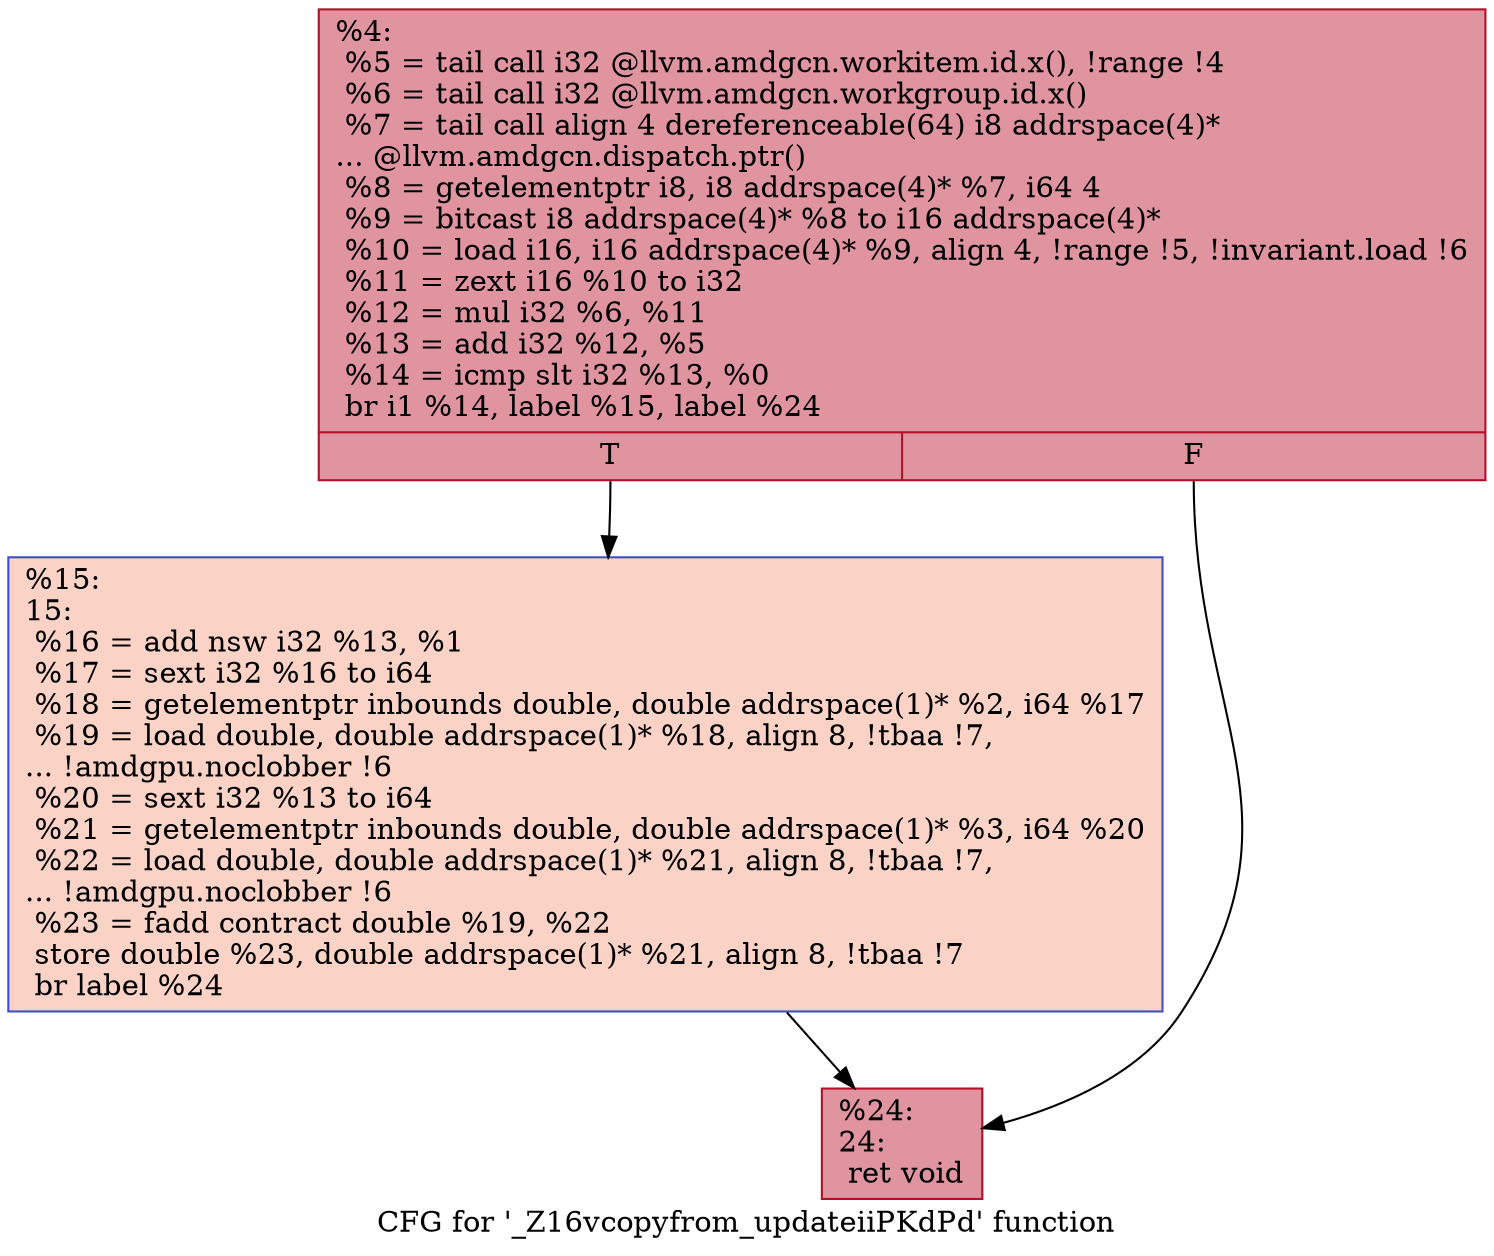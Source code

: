 digraph "CFG for '_Z16vcopyfrom_updateiiPKdPd' function" {
	label="CFG for '_Z16vcopyfrom_updateiiPKdPd' function";

	Node0x48d20f0 [shape=record,color="#b70d28ff", style=filled, fillcolor="#b70d2870",label="{%4:\l  %5 = tail call i32 @llvm.amdgcn.workitem.id.x(), !range !4\l  %6 = tail call i32 @llvm.amdgcn.workgroup.id.x()\l  %7 = tail call align 4 dereferenceable(64) i8 addrspace(4)*\l... @llvm.amdgcn.dispatch.ptr()\l  %8 = getelementptr i8, i8 addrspace(4)* %7, i64 4\l  %9 = bitcast i8 addrspace(4)* %8 to i16 addrspace(4)*\l  %10 = load i16, i16 addrspace(4)* %9, align 4, !range !5, !invariant.load !6\l  %11 = zext i16 %10 to i32\l  %12 = mul i32 %6, %11\l  %13 = add i32 %12, %5\l  %14 = icmp slt i32 %13, %0\l  br i1 %14, label %15, label %24\l|{<s0>T|<s1>F}}"];
	Node0x48d20f0:s0 -> Node0x48d2140;
	Node0x48d20f0:s1 -> Node0x48d4080;
	Node0x48d2140 [shape=record,color="#3d50c3ff", style=filled, fillcolor="#f59c7d70",label="{%15:\l15:                                               \l  %16 = add nsw i32 %13, %1\l  %17 = sext i32 %16 to i64\l  %18 = getelementptr inbounds double, double addrspace(1)* %2, i64 %17\l  %19 = load double, double addrspace(1)* %18, align 8, !tbaa !7,\l... !amdgpu.noclobber !6\l  %20 = sext i32 %13 to i64\l  %21 = getelementptr inbounds double, double addrspace(1)* %3, i64 %20\l  %22 = load double, double addrspace(1)* %21, align 8, !tbaa !7,\l... !amdgpu.noclobber !6\l  %23 = fadd contract double %19, %22\l  store double %23, double addrspace(1)* %21, align 8, !tbaa !7\l  br label %24\l}"];
	Node0x48d2140 -> Node0x48d4080;
	Node0x48d4080 [shape=record,color="#b70d28ff", style=filled, fillcolor="#b70d2870",label="{%24:\l24:                                               \l  ret void\l}"];
}

